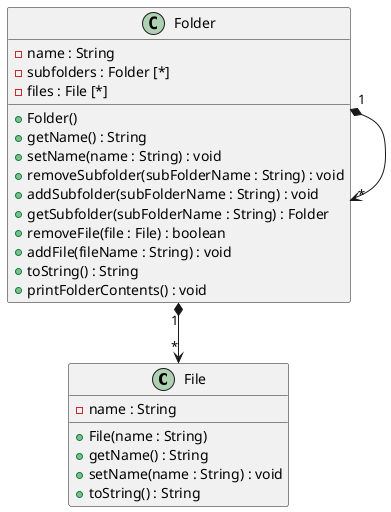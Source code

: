 @startuml
class File {
    -name : String
    +File(name : String)
    +getName() : String
    +setName(name : String) : void
    +toString() : String
}
class Folder {
    -name : String
    -subfolders : Folder [*]
    -files : File [*]
    +Folder()
    +getName() : String
    +setName(name : String) : void
    +removeSubfolder(subFolderName : String) : void
    +addSubfolder(subFolderName : String) : void
    +getSubfolder(subFolderName : String) : Folder
    +removeFile(file : File) : boolean
    +addFile(fileName : String) : void
    +toString() : String
    +printFolderContents() : void
}

Folder "1" *--> "*" Folder
Folder "1" *--> "*" File
@enduml